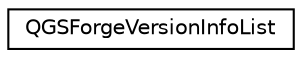 digraph "类继承关系图"
{
  edge [fontname="Helvetica",fontsize="10",labelfontname="Helvetica",labelfontsize="10"];
  node [fontname="Helvetica",fontsize="10",shape=record];
  rankdir="LR";
  Node0 [label="QGSForgeVersionInfoList",height=0.2,width=0.4,color="black", fillcolor="white", style="filled",URL="$class_q_g_s_forge_version_info_list.html"];
}
